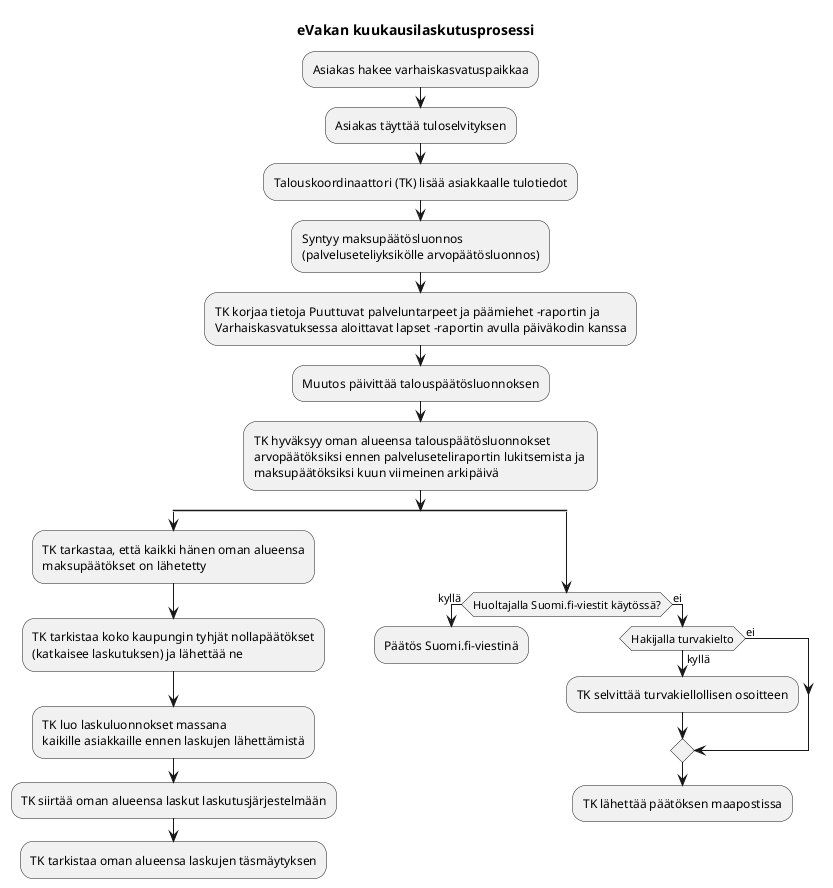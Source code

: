 ' SPDX-FileCopyrightText: 2017-2021 City of Espoo
'
' SPDX-License-Identifier: LGPL-2.1-or-later

@startuml evaka-monthly-invoicing
title eVakan kuukausilaskutusprosessi
:Asiakas hakee varhaiskasvatuspaikkaa;
:Asiakas täyttää tuloselvityksen;
:Talouskoordinaattori (TK) lisää asiakkaalle tulotiedot;
:Syntyy maksupäätösluonnos
(palveluseteliyksikölle arvopäätösluonnos);
:TK korjaa tietoja Puuttuvat palveluntarpeet ja päämiehet -raportin ja
Varhaiskasvatuksessa aloittavat lapset -raportin avulla päiväkodin kanssa;
:Muutos päivittää talouspäätösluonnoksen;
:TK hyväksyy oman alueensa talouspäätösluonnokset
arvopäätöksiksi ennen palveluseteliraportin lukitsemista ja 
maksupäätöksiksi kuun viimeinen arkipäivä;
split
    :TK tarkastaa, että kaikki hänen oman alueensa
    maksupäätökset on lähetetty;
    :TK tarkistaa koko kaupungin tyhjät nollapäätökset
    (katkaisee laskutuksen) ja lähettää ne;
    :TK luo laskuluonnokset massana
    kaikille asiakkaille ennen laskujen lähettämistä;
    :TK siirtää oman alueensa laskut laskutusjärjestelmään;
    :TK tarkistaa oman alueensa laskujen täsmäytyksen;
    kill
split again
    if (Huoltajalla Suomi.fi-viestit käytössä?) then (kyllä)
      :Päätös Suomi.fi-viestinä;
    else (ei)
      if (Hakijalla turvakielto) then (kyllä)
        :TK selvittää turvakiellollisen osoitteen;
      else (ei)
      endif
      :TK lähettää päätöksen maapostissa;
    endif
    kill
end split
@enduml
